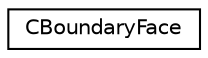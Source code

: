 digraph "Graphical Class Hierarchy"
{
 // LATEX_PDF_SIZE
  edge [fontname="Helvetica",fontsize="10",labelfontname="Helvetica",labelfontsize="10"];
  node [fontname="Helvetica",fontsize="10",shape=record];
  rankdir="LR";
  Node0 [label="CBoundaryFace",height=0.2,width=0.4,color="black", fillcolor="white", style="filled",URL="$classCBoundaryFace.html",tooltip="Help class used in the partitioning of the FEM grid. It stores a boundary element."];
}
